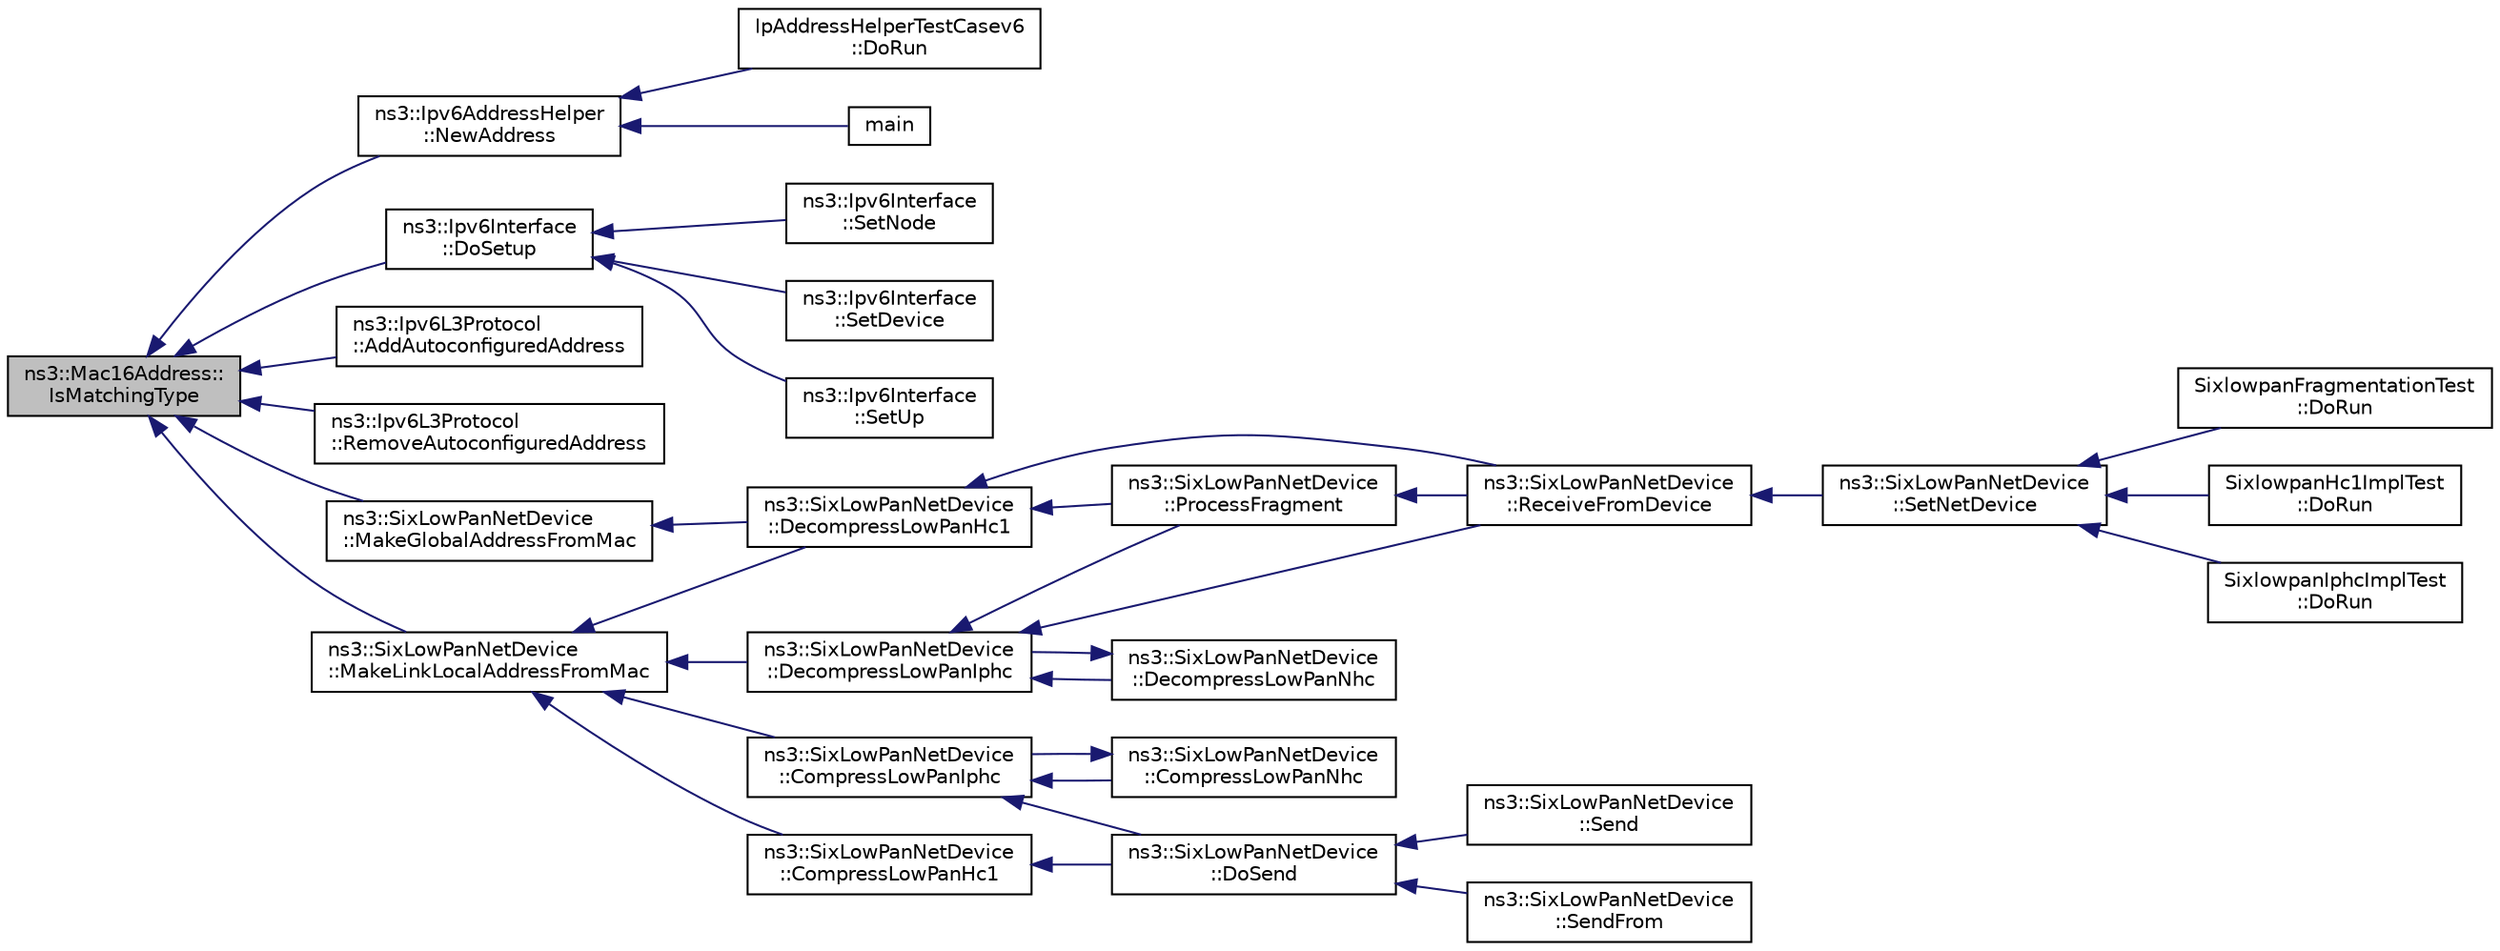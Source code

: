 digraph "ns3::Mac16Address::IsMatchingType"
{
  edge [fontname="Helvetica",fontsize="10",labelfontname="Helvetica",labelfontsize="10"];
  node [fontname="Helvetica",fontsize="10",shape=record];
  rankdir="LR";
  Node1 [label="ns3::Mac16Address::\lIsMatchingType",height=0.2,width=0.4,color="black", fillcolor="grey75", style="filled", fontcolor="black"];
  Node1 -> Node2 [dir="back",color="midnightblue",fontsize="10",style="solid"];
  Node2 [label="ns3::Ipv6AddressHelper\l::NewAddress",height=0.2,width=0.4,color="black", fillcolor="white", style="filled",URL="$d7/de2/classns3_1_1Ipv6AddressHelper.html#a0f9499d21947758623cf17615e3dbc84",tooltip="Allocate a new Ipv6Address. "];
  Node2 -> Node3 [dir="back",color="midnightblue",fontsize="10",style="solid"];
  Node3 [label="main",height=0.2,width=0.4,color="black", fillcolor="white", style="filled",URL="$d9/d10/fd-tap-ping6_8cc.html#a0ddf1224851353fc92bfbff6f499fa97"];
  Node2 -> Node4 [dir="back",color="midnightblue",fontsize="10",style="solid"];
  Node4 [label="IpAddressHelperTestCasev6\l::DoRun",height=0.2,width=0.4,color="black", fillcolor="white", style="filled",URL="$dc/d80/classIpAddressHelperTestCasev6.html#a784cec04a31e92a998b06becb3538e2d",tooltip="Implementation to actually run this TestCase. "];
  Node1 -> Node5 [dir="back",color="midnightblue",fontsize="10",style="solid"];
  Node5 [label="ns3::Ipv6Interface\l::DoSetup",height=0.2,width=0.4,color="black", fillcolor="white", style="filled",URL="$de/d70/classns3_1_1Ipv6Interface.html#a394066472c703fcf39d17f1bfcc9191e",tooltip="Initialize interface. "];
  Node5 -> Node6 [dir="back",color="midnightblue",fontsize="10",style="solid"];
  Node6 [label="ns3::Ipv6Interface\l::SetNode",height=0.2,width=0.4,color="black", fillcolor="white", style="filled",URL="$de/d70/classns3_1_1Ipv6Interface.html#a47ceb7004af6a03ff10dda1502578d84",tooltip="Set node associated with interface. "];
  Node5 -> Node7 [dir="back",color="midnightblue",fontsize="10",style="solid"];
  Node7 [label="ns3::Ipv6Interface\l::SetDevice",height=0.2,width=0.4,color="black", fillcolor="white", style="filled",URL="$de/d70/classns3_1_1Ipv6Interface.html#ada6289ac67957252a4a2c1bbae61bd78",tooltip="Set the NetDevice. "];
  Node5 -> Node8 [dir="back",color="midnightblue",fontsize="10",style="solid"];
  Node8 [label="ns3::Ipv6Interface\l::SetUp",height=0.2,width=0.4,color="black", fillcolor="white", style="filled",URL="$de/d70/classns3_1_1Ipv6Interface.html#a9db98f98cc682a2395fe582bfb511880",tooltip="Enable this interface. "];
  Node1 -> Node9 [dir="back",color="midnightblue",fontsize="10",style="solid"];
  Node9 [label="ns3::Ipv6L3Protocol\l::AddAutoconfiguredAddress",height=0.2,width=0.4,color="black", fillcolor="white", style="filled",URL="$d7/d74/classns3_1_1Ipv6L3Protocol.html#a1806de87b35929a2181c2985e5df1ec0",tooltip="Add an autoconfigured address with RA information. "];
  Node1 -> Node10 [dir="back",color="midnightblue",fontsize="10",style="solid"];
  Node10 [label="ns3::Ipv6L3Protocol\l::RemoveAutoconfiguredAddress",height=0.2,width=0.4,color="black", fillcolor="white", style="filled",URL="$d7/d74/classns3_1_1Ipv6L3Protocol.html#a6e8db427dbb1dfcaeecee8a6d793e94a",tooltip="Remove an autoconfigured address. "];
  Node1 -> Node11 [dir="back",color="midnightblue",fontsize="10",style="solid"];
  Node11 [label="ns3::SixLowPanNetDevice\l::MakeLinkLocalAddressFromMac",height=0.2,width=0.4,color="black", fillcolor="white", style="filled",URL="$d1/d2b/classns3_1_1SixLowPanNetDevice.html#acf66b0ff019d0f1b88212d452044696e",tooltip="Make a link-local address from a MAC address. "];
  Node11 -> Node12 [dir="back",color="midnightblue",fontsize="10",style="solid"];
  Node12 [label="ns3::SixLowPanNetDevice\l::CompressLowPanHc1",height=0.2,width=0.4,color="black", fillcolor="white", style="filled",URL="$d1/d2b/classns3_1_1SixLowPanNetDevice.html#a0e1957fbfb793cd011b4b3f89c550b8f",tooltip="Compress the headers according to HC1 compression. "];
  Node12 -> Node13 [dir="back",color="midnightblue",fontsize="10",style="solid"];
  Node13 [label="ns3::SixLowPanNetDevice\l::DoSend",height=0.2,width=0.4,color="black", fillcolor="white", style="filled",URL="$d1/d2b/classns3_1_1SixLowPanNetDevice.html#a0cd8b4fc52f256bd7743310434ac4680"];
  Node13 -> Node14 [dir="back",color="midnightblue",fontsize="10",style="solid"];
  Node14 [label="ns3::SixLowPanNetDevice\l::Send",height=0.2,width=0.4,color="black", fillcolor="white", style="filled",URL="$d1/d2b/classns3_1_1SixLowPanNetDevice.html#a6566ae05fbc295d8cd22166b6b2c28ea"];
  Node13 -> Node15 [dir="back",color="midnightblue",fontsize="10",style="solid"];
  Node15 [label="ns3::SixLowPanNetDevice\l::SendFrom",height=0.2,width=0.4,color="black", fillcolor="white", style="filled",URL="$d1/d2b/classns3_1_1SixLowPanNetDevice.html#aec79675091efa676370a4f9e6f4127e3"];
  Node11 -> Node16 [dir="back",color="midnightblue",fontsize="10",style="solid"];
  Node16 [label="ns3::SixLowPanNetDevice\l::DecompressLowPanHc1",height=0.2,width=0.4,color="black", fillcolor="white", style="filled",URL="$d1/d2b/classns3_1_1SixLowPanNetDevice.html#a649ef9717609424699311ea61c8e3fc8",tooltip="Decompress the headers according to HC1 compression. "];
  Node16 -> Node17 [dir="back",color="midnightblue",fontsize="10",style="solid"];
  Node17 [label="ns3::SixLowPanNetDevice\l::ReceiveFromDevice",height=0.2,width=0.4,color="black", fillcolor="white", style="filled",URL="$d1/d2b/classns3_1_1SixLowPanNetDevice.html#a35d31ab6c6270f1923ce5b0f77d582b6",tooltip="Receives all the packets from a NetDevice for further processing. "];
  Node17 -> Node18 [dir="back",color="midnightblue",fontsize="10",style="solid"];
  Node18 [label="ns3::SixLowPanNetDevice\l::SetNetDevice",height=0.2,width=0.4,color="black", fillcolor="white", style="filled",URL="$d1/d2b/classns3_1_1SixLowPanNetDevice.html#a81c74a5dc06e3fbad1a8b1c59d1f68fa",tooltip="Setup SixLowPan to be a proxy for the specified NetDevice. All the packets incoming and outgoing from..."];
  Node18 -> Node19 [dir="back",color="midnightblue",fontsize="10",style="solid"];
  Node19 [label="SixlowpanFragmentationTest\l::DoRun",height=0.2,width=0.4,color="black", fillcolor="white", style="filled",URL="$df/dc3/classSixlowpanFragmentationTest.html#ae85beebff8e7d4f8c1e108beb17df274",tooltip="Implementation to actually run this TestCase. "];
  Node18 -> Node20 [dir="back",color="midnightblue",fontsize="10",style="solid"];
  Node20 [label="SixlowpanHc1ImplTest\l::DoRun",height=0.2,width=0.4,color="black", fillcolor="white", style="filled",URL="$dc/d9d/classSixlowpanHc1ImplTest.html#aa79a7268da3494e740b28d19c4ec734c",tooltip="Implementation to actually run this TestCase. "];
  Node18 -> Node21 [dir="back",color="midnightblue",fontsize="10",style="solid"];
  Node21 [label="SixlowpanIphcImplTest\l::DoRun",height=0.2,width=0.4,color="black", fillcolor="white", style="filled",URL="$d7/dd2/classSixlowpanIphcImplTest.html#a9fb0641fca5f024ac67c07510f418c02",tooltip="Implementation to actually run this TestCase. "];
  Node16 -> Node22 [dir="back",color="midnightblue",fontsize="10",style="solid"];
  Node22 [label="ns3::SixLowPanNetDevice\l::ProcessFragment",height=0.2,width=0.4,color="black", fillcolor="white", style="filled",URL="$d1/d2b/classns3_1_1SixLowPanNetDevice.html#a8ae23f88e38059a0096bf87e58007240",tooltip="Process a packet fragment. "];
  Node22 -> Node17 [dir="back",color="midnightblue",fontsize="10",style="solid"];
  Node11 -> Node23 [dir="back",color="midnightblue",fontsize="10",style="solid"];
  Node23 [label="ns3::SixLowPanNetDevice\l::CompressLowPanIphc",height=0.2,width=0.4,color="black", fillcolor="white", style="filled",URL="$d1/d2b/classns3_1_1SixLowPanNetDevice.html#a67bf1501ba018d90c5bdb442371a3722",tooltip="Compress the headers according to IPHC compression. "];
  Node23 -> Node13 [dir="back",color="midnightblue",fontsize="10",style="solid"];
  Node23 -> Node24 [dir="back",color="midnightblue",fontsize="10",style="solid"];
  Node24 [label="ns3::SixLowPanNetDevice\l::CompressLowPanNhc",height=0.2,width=0.4,color="black", fillcolor="white", style="filled",URL="$d1/d2b/classns3_1_1SixLowPanNetDevice.html#a41d34fd1612e7e6911614fadfef6ab67",tooltip="Compress the headers according to NHC compression. "];
  Node24 -> Node23 [dir="back",color="midnightblue",fontsize="10",style="solid"];
  Node11 -> Node25 [dir="back",color="midnightblue",fontsize="10",style="solid"];
  Node25 [label="ns3::SixLowPanNetDevice\l::DecompressLowPanIphc",height=0.2,width=0.4,color="black", fillcolor="white", style="filled",URL="$d1/d2b/classns3_1_1SixLowPanNetDevice.html#ae861be68db1b554cc3e5ea5e263b12ed",tooltip="Decompress the headers according to IPHC compression. "];
  Node25 -> Node17 [dir="back",color="midnightblue",fontsize="10",style="solid"];
  Node25 -> Node26 [dir="back",color="midnightblue",fontsize="10",style="solid"];
  Node26 [label="ns3::SixLowPanNetDevice\l::DecompressLowPanNhc",height=0.2,width=0.4,color="black", fillcolor="white", style="filled",URL="$d1/d2b/classns3_1_1SixLowPanNetDevice.html#af69701425fa2e02ab4a7fdcd1db99cc8",tooltip="Decompress the headers according to NHC compression. "];
  Node26 -> Node25 [dir="back",color="midnightblue",fontsize="10",style="solid"];
  Node25 -> Node22 [dir="back",color="midnightblue",fontsize="10",style="solid"];
  Node1 -> Node27 [dir="back",color="midnightblue",fontsize="10",style="solid"];
  Node27 [label="ns3::SixLowPanNetDevice\l::MakeGlobalAddressFromMac",height=0.2,width=0.4,color="black", fillcolor="white", style="filled",URL="$d1/d2b/classns3_1_1SixLowPanNetDevice.html#af8af918eb21378d30eb0e1b45e978fff",tooltip="Make a global address from a MAC address. "];
  Node27 -> Node16 [dir="back",color="midnightblue",fontsize="10",style="solid"];
}
